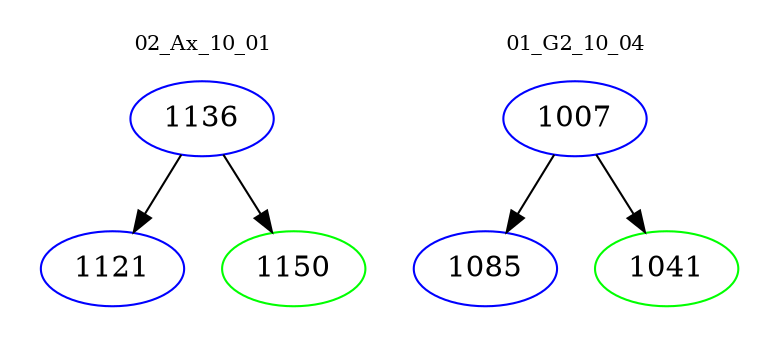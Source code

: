 digraph{
subgraph cluster_0 {
color = white
label = "02_Ax_10_01";
fontsize=10;
T0_1136 [label="1136", color="blue"]
T0_1136 -> T0_1121 [color="black"]
T0_1121 [label="1121", color="blue"]
T0_1136 -> T0_1150 [color="black"]
T0_1150 [label="1150", color="green"]
}
subgraph cluster_1 {
color = white
label = "01_G2_10_04";
fontsize=10;
T1_1007 [label="1007", color="blue"]
T1_1007 -> T1_1085 [color="black"]
T1_1085 [label="1085", color="blue"]
T1_1007 -> T1_1041 [color="black"]
T1_1041 [label="1041", color="green"]
}
}
